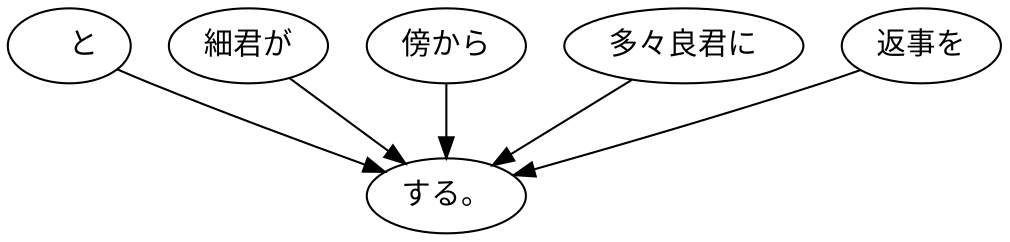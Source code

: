 digraph graph3097 {
	node0 [label="　と"];
	node1 [label="細君が"];
	node2 [label="傍から"];
	node3 [label="多々良君に"];
	node4 [label="返事を"];
	node5 [label="する。"];
	node0 -> node5;
	node1 -> node5;
	node2 -> node5;
	node3 -> node5;
	node4 -> node5;
}
